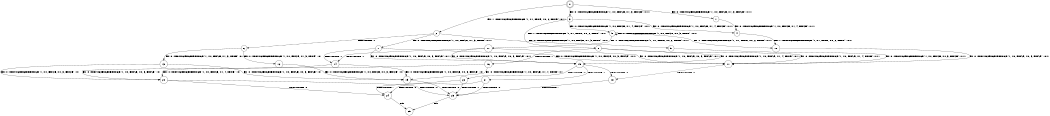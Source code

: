 digraph BCG {
size = "7, 10.5";
center = TRUE;
node [shape = circle];
0 [peripheries = 2];
0 -> 1 [label = "EX !0 !ATOMIC_EXCH_BRANCH (1, +0, FALSE, +1, 3, FALSE) !:0:1:"];
0 -> 2 [label = "EX !1 !ATOMIC_EXCH_BRANCH (1, +1, TRUE, +0, 2, TRUE) !:0:1:"];
0 -> 3 [label = "EX !0 !ATOMIC_EXCH_BRANCH (1, +0, FALSE, +1, 3, FALSE) !:0:1:"];
1 -> 4 [label = "EX !0 !ATOMIC_EXCH_BRANCH (1, +0, FALSE, +1, 4, FALSE) !:0:1:"];
2 -> 5 [label = "EX !0 !ATOMIC_EXCH_BRANCH (1, +0, FALSE, +1, 3, TRUE) !:0:1:"];
2 -> 6 [label = "TERMINATE !1"];
2 -> 7 [label = "EX !0 !ATOMIC_EXCH_BRANCH (1, +0, FALSE, +1, 3, TRUE) !:0:1:"];
3 -> 4 [label = "EX !0 !ATOMIC_EXCH_BRANCH (1, +0, FALSE, +1, 4, FALSE) !:0:1:"];
3 -> 8 [label = "EX !1 !ATOMIC_EXCH_BRANCH (1, +1, TRUE, +0, 2, TRUE) !:0:1:"];
3 -> 9 [label = "EX !0 !ATOMIC_EXCH_BRANCH (1, +0, FALSE, +1, 4, FALSE) !:0:1:"];
4 -> 10 [label = "EX !1 !ATOMIC_EXCH_BRANCH (1, +1, TRUE, +0, 2, TRUE) !:0:1:"];
5 -> 11 [label = "EX !0 !ATOMIC_EXCH_BRANCH (1, +0, FALSE, +0, 3, FALSE) !:0:1:"];
6 -> 12 [label = "EX !0 !ATOMIC_EXCH_BRANCH (1, +0, FALSE, +1, 3, TRUE) !:0:"];
6 -> 13 [label = "EX !0 !ATOMIC_EXCH_BRANCH (1, +0, FALSE, +1, 3, TRUE) !:0:"];
7 -> 11 [label = "EX !0 !ATOMIC_EXCH_BRANCH (1, +0, FALSE, +0, 3, FALSE) !:0:1:"];
7 -> 14 [label = "TERMINATE !1"];
7 -> 15 [label = "EX !0 !ATOMIC_EXCH_BRANCH (1, +0, FALSE, +0, 3, FALSE) !:0:1:"];
8 -> 11 [label = "EX !0 !ATOMIC_EXCH_BRANCH (1, +0, FALSE, +1, 4, TRUE) !:0:1:"];
8 -> 16 [label = "TERMINATE !1"];
8 -> 15 [label = "EX !0 !ATOMIC_EXCH_BRANCH (1, +0, FALSE, +1, 4, TRUE) !:0:1:"];
9 -> 10 [label = "EX !1 !ATOMIC_EXCH_BRANCH (1, +1, TRUE, +0, 2, TRUE) !:0:1:"];
9 -> 17 [label = "EX !1 !ATOMIC_EXCH_BRANCH (1, +1, TRUE, +0, 2, TRUE) !:0:1:"];
9 -> 9 [label = "EX !0 !ATOMIC_EXCH_BRANCH (1, +0, FALSE, +0, 3, TRUE) !:0:1:"];
10 -> 11 [label = "EX !0 !ATOMIC_EXCH_BRANCH (1, +0, FALSE, +0, 3, FALSE) !:0:1:"];
11 -> 18 [label = "TERMINATE !0"];
12 -> 19 [label = "EX !0 !ATOMIC_EXCH_BRANCH (1, +0, FALSE, +0, 3, FALSE) !:0:"];
13 -> 19 [label = "EX !0 !ATOMIC_EXCH_BRANCH (1, +0, FALSE, +0, 3, FALSE) !:0:"];
13 -> 20 [label = "EX !0 !ATOMIC_EXCH_BRANCH (1, +0, FALSE, +0, 3, FALSE) !:0:"];
14 -> 19 [label = "EX !0 !ATOMIC_EXCH_BRANCH (1, +0, FALSE, +0, 3, FALSE) !:0:"];
14 -> 20 [label = "EX !0 !ATOMIC_EXCH_BRANCH (1, +0, FALSE, +0, 3, FALSE) !:0:"];
15 -> 18 [label = "TERMINATE !0"];
15 -> 21 [label = "TERMINATE !1"];
15 -> 22 [label = "TERMINATE !0"];
16 -> 19 [label = "EX !0 !ATOMIC_EXCH_BRANCH (1, +0, FALSE, +1, 4, TRUE) !:0:"];
16 -> 20 [label = "EX !0 !ATOMIC_EXCH_BRANCH (1, +0, FALSE, +1, 4, TRUE) !:0:"];
17 -> 11 [label = "EX !0 !ATOMIC_EXCH_BRANCH (1, +0, FALSE, +0, 3, FALSE) !:0:1:"];
17 -> 14 [label = "TERMINATE !1"];
17 -> 15 [label = "EX !0 !ATOMIC_EXCH_BRANCH (1, +0, FALSE, +0, 3, FALSE) !:0:1:"];
18 -> 23 [label = "TERMINATE !1"];
19 -> 23 [label = "TERMINATE !0"];
20 -> 23 [label = "TERMINATE !0"];
20 -> 24 [label = "TERMINATE !0"];
21 -> 23 [label = "TERMINATE !0"];
21 -> 24 [label = "TERMINATE !0"];
22 -> 23 [label = "TERMINATE !1"];
22 -> 24 [label = "TERMINATE !1"];
23 -> 25 [label = "exit"];
24 -> 25 [label = "exit"];
}
